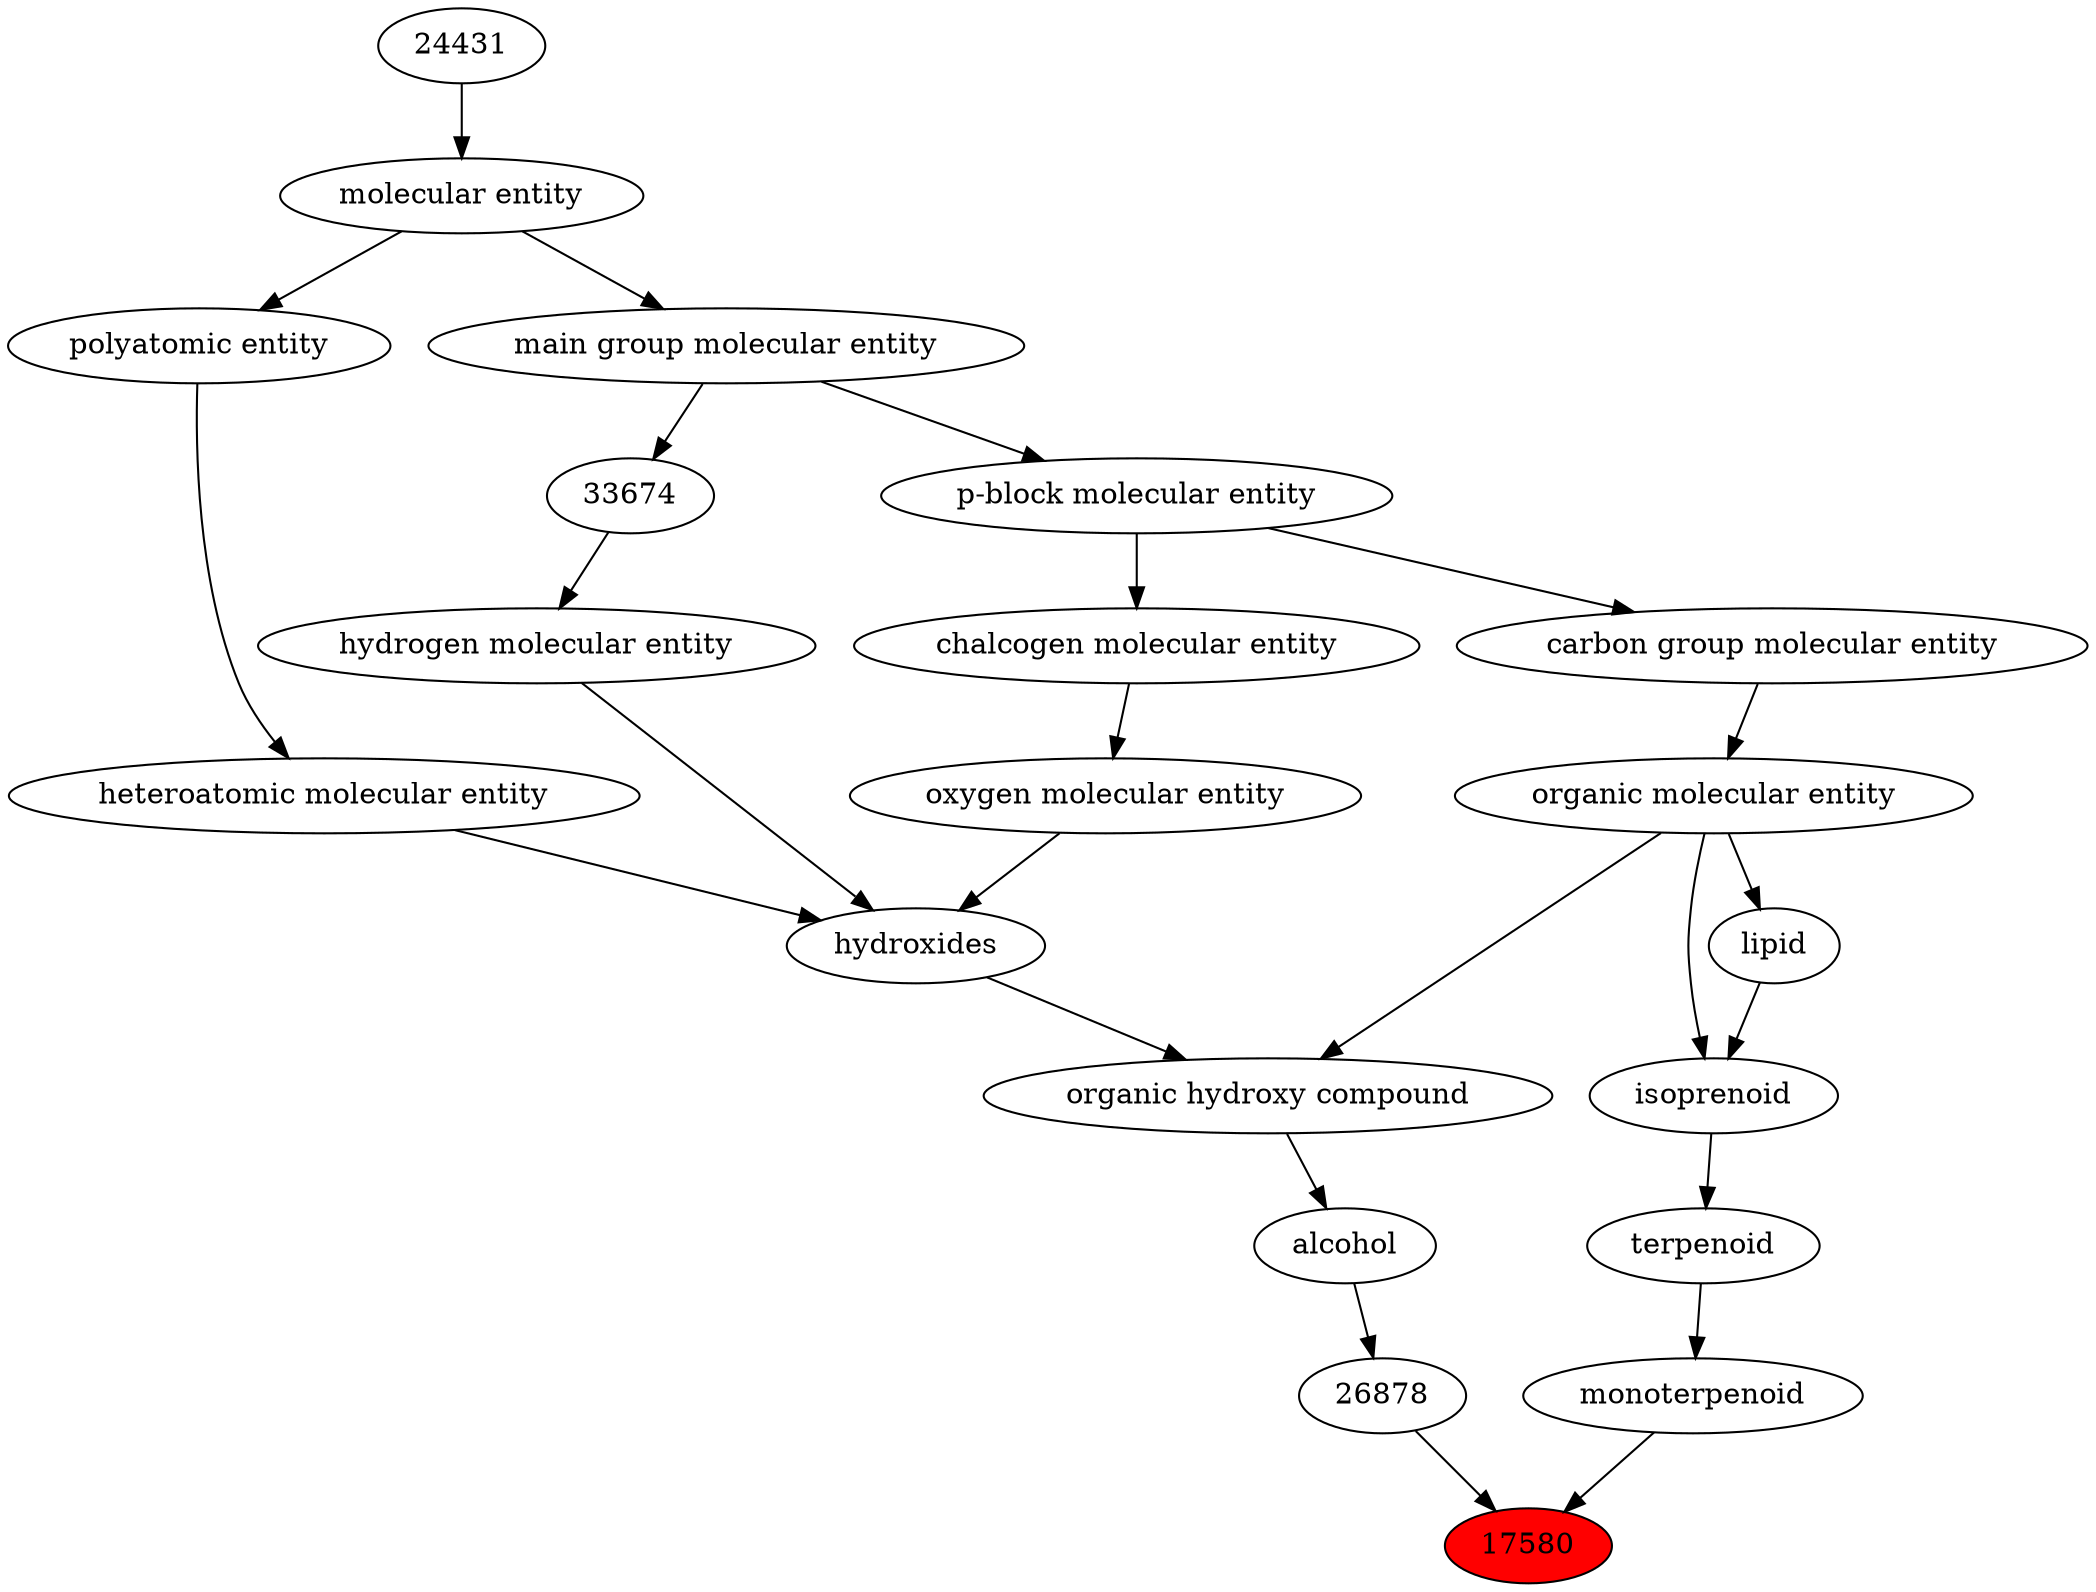 digraph tree{ 
17580 [label="17580" fillcolor=red style=filled]
26878 -> 17580
25409 -> 17580
26878 [label="26878"]
30879 -> 26878
25409 [label="monoterpenoid"]
26873 -> 25409
30879 [label="alcohol"]
33822 -> 30879
26873 [label="terpenoid"]
24913 -> 26873
33822 [label="organic hydroxy compound"]
24651 -> 33822
50860 -> 33822
24913 [label="isoprenoid"]
18059 -> 24913
50860 -> 24913
24651 [label="hydroxides"]
25806 -> 24651
33608 -> 24651
37577 -> 24651
50860 [label="organic molecular entity"]
33582 -> 50860
18059 [label="lipid"]
50860 -> 18059
25806 [label="oxygen molecular entity"]
33304 -> 25806
33608 [label="hydrogen molecular entity"]
33674 -> 33608
37577 [label="heteroatomic molecular entity"]
36357 -> 37577
33582 [label="carbon group molecular entity"]
33675 -> 33582
33304 [label="chalcogen molecular entity"]
33675 -> 33304
33674 [label="33674"]
33579 -> 33674
36357 [label="polyatomic entity"]
23367 -> 36357
33675 [label="p-block molecular entity"]
33579 -> 33675
33579 [label="main group molecular entity"]
23367 -> 33579
23367 [label="molecular entity"]
24431 -> 23367
24431 [label="24431"]
}
